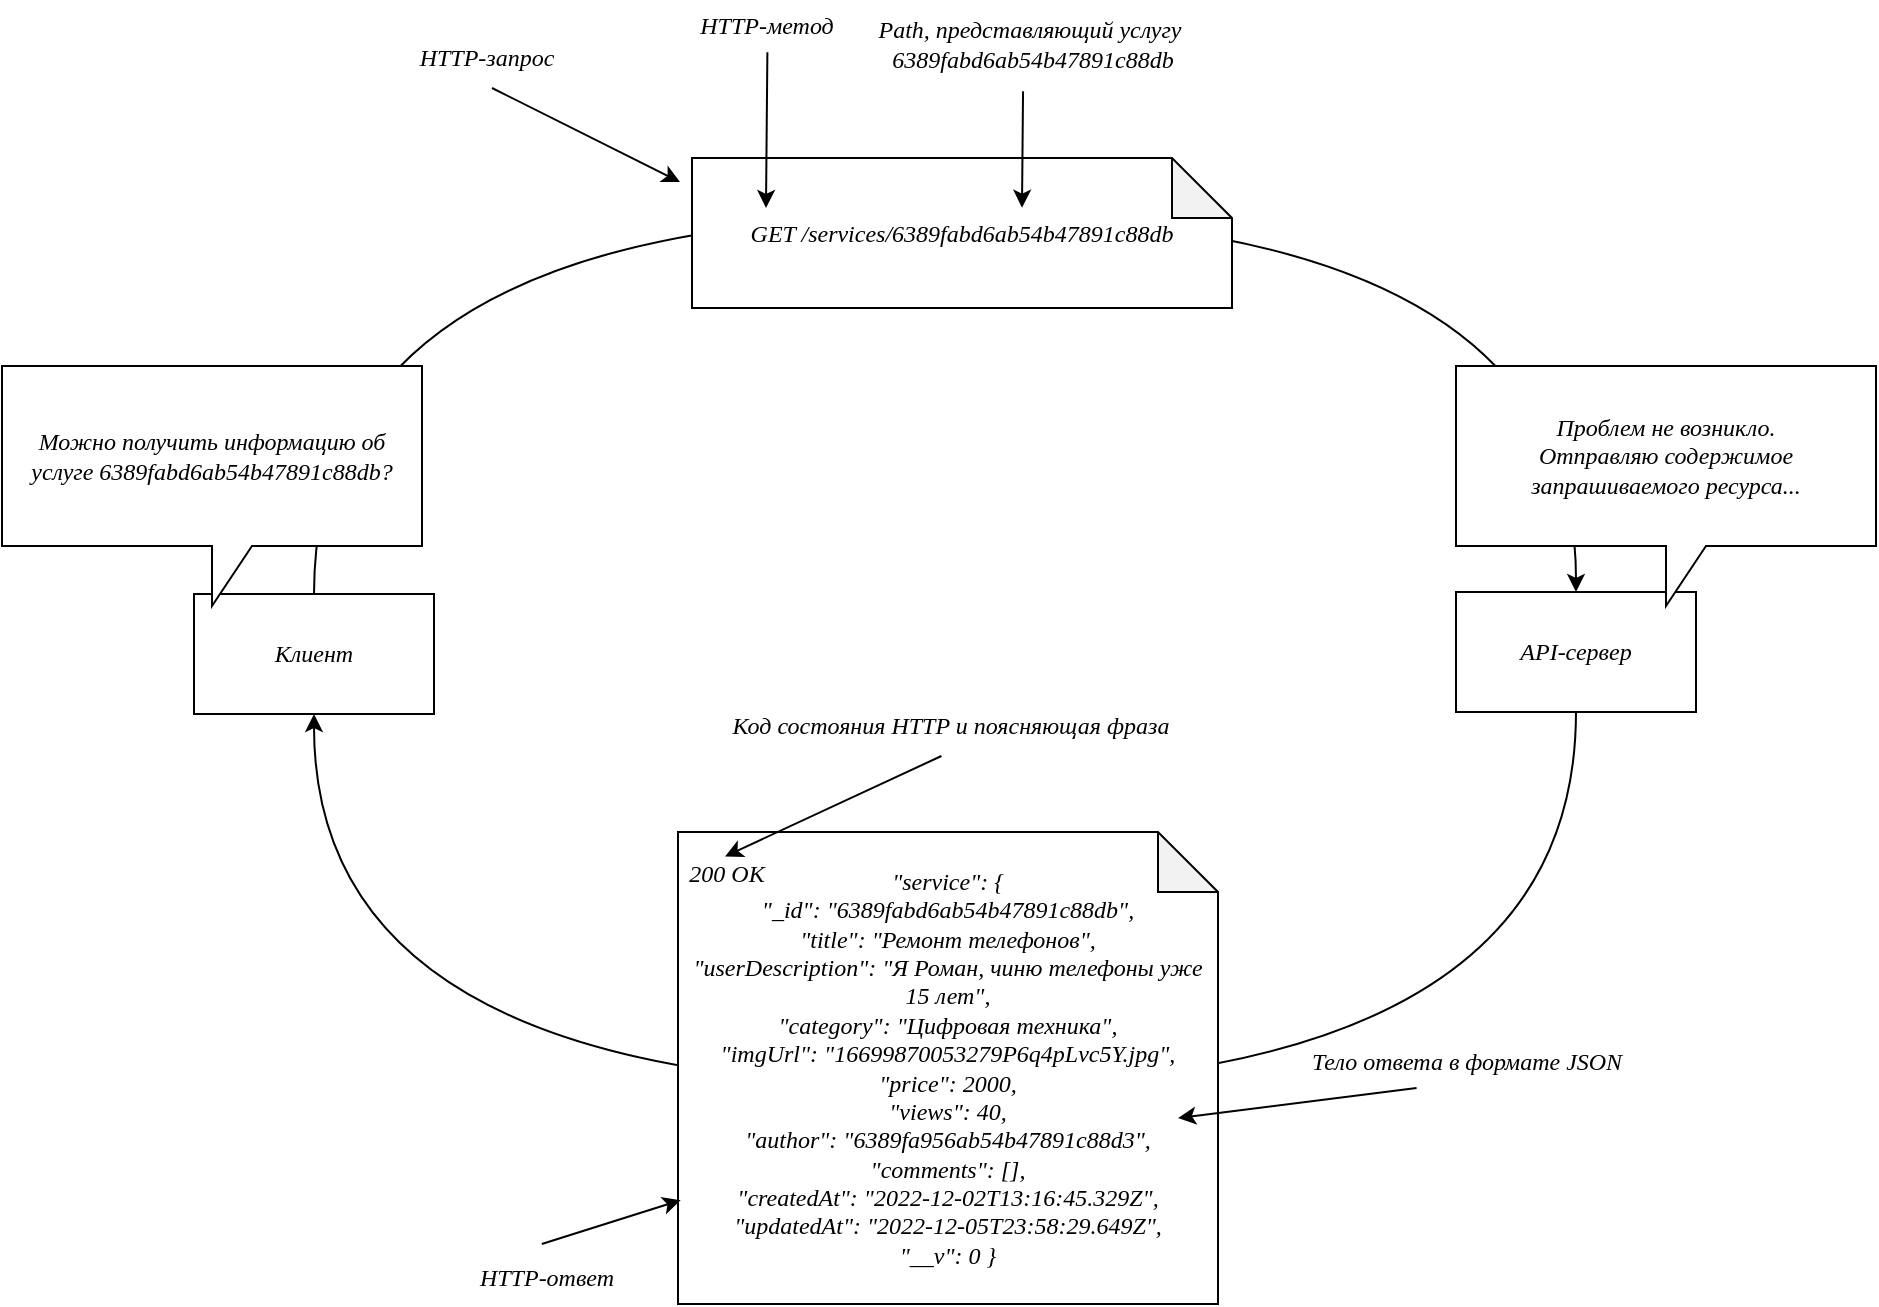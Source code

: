 <mxfile version="21.2.1" type="github">
  <diagram name="Страница 1" id="OEq_fK_gDckMK1iQfVcr">
    <mxGraphModel dx="1434" dy="796" grid="0" gridSize="10" guides="1" tooltips="1" connect="1" arrows="1" fold="1" page="1" pageScale="1" pageWidth="1169" pageHeight="827" math="0" shadow="0">
      <root>
        <mxCell id="0" />
        <mxCell id="1" parent="0" />
        <mxCell id="K-uSzFAWOv2Kq7Vh8tpK-1" value="" style="endArrow=none;html=1;rounded=0;fontFamily=GOST type A Regular;fontSource=https%3A%2F%2Fwebfonts.pro%2Flight-fonts%2F123-gost_type_a.html;edgeStyle=orthogonalEdgeStyle;curved=1;exitX=0.5;exitY=1;exitDx=0;exitDy=0;entryX=0.5;entryY=1;entryDx=0;entryDy=0;startArrow=classic;startFill=1;fontStyle=2" parent="1" source="K-uSzFAWOv2Kq7Vh8tpK-4" target="K-uSzFAWOv2Kq7Vh8tpK-5" edge="1">
          <mxGeometry width="50" height="50" relative="1" as="geometry">
            <mxPoint x="294" y="585" as="sourcePoint" />
            <mxPoint x="344" y="535" as="targetPoint" />
            <Array as="points">
              <mxPoint x="272" y="631" />
              <mxPoint x="903" y="631" />
            </Array>
          </mxGeometry>
        </mxCell>
        <mxCell id="K-uSzFAWOv2Kq7Vh8tpK-2" value="" style="endArrow=none;html=1;rounded=0;fontFamily=GOST type A Regular;fontSource=https%3A%2F%2Fwebfonts.pro%2Flight-fonts%2F123-gost_type_a.html;edgeStyle=orthogonalEdgeStyle;curved=1;exitX=0.5;exitY=0;exitDx=0;exitDy=0;entryX=0.5;entryY=0;entryDx=0;entryDy=0;startArrow=classic;startFill=1;fontStyle=2" parent="1" source="K-uSzFAWOv2Kq7Vh8tpK-5" target="K-uSzFAWOv2Kq7Vh8tpK-4" edge="1">
          <mxGeometry width="50" height="50" relative="1" as="geometry">
            <mxPoint x="282" y="455" as="sourcePoint" />
            <mxPoint x="464" y="632" as="targetPoint" />
            <Array as="points">
              <mxPoint x="903" y="196" />
              <mxPoint x="272" y="196" />
            </Array>
          </mxGeometry>
        </mxCell>
        <mxCell id="K-uSzFAWOv2Kq7Vh8tpK-3" value="&lt;div&gt;&quot;service&quot;: {&lt;/div&gt;&lt;div&gt;&lt;span style=&quot;&quot;&gt;  &lt;/span&gt;&quot;_id&quot;: &quot;6389fabd6ab54b47891c88db&quot;,&lt;/div&gt;&lt;div&gt;&quot;title&quot;: &quot;Ремонт телефонов&quot;,&lt;br&gt;&lt;/div&gt;&lt;div&gt;&lt;span style=&quot;background-color: initial;&quot;&gt;&quot;userDescription&quot;: &quot;Я Роман, чиню телефоны уже 15 лет&quot;,&lt;/span&gt;&lt;/div&gt;&lt;div&gt;&quot;category&quot;: &quot;Цифровая техника&quot;,&lt;span style=&quot;background-color: initial;&quot;&gt;&lt;br&gt;&lt;/span&gt;&lt;/div&gt;&lt;div&gt;&lt;span style=&quot;&quot;&gt;  &lt;/span&gt;&quot;imgUrl&quot;: &quot;16699870053279P6q4pLvc5Y.jpg&quot;,&lt;/div&gt;&lt;div&gt;&lt;span style=&quot;&quot;&gt;  &lt;/span&gt;&quot;price&quot;: 2000,&lt;/div&gt;&lt;div&gt;&lt;span style=&quot;&quot;&gt;  &lt;/span&gt;&quot;views&quot;: 40,&lt;/div&gt;&lt;div&gt;&lt;span style=&quot;&quot;&gt;  &lt;/span&gt;&quot;author&quot;: &quot;6389fa956ab54b47891c88d3&quot;,&lt;/div&gt;&lt;div&gt;&lt;span style=&quot;&quot;&gt;  &lt;/span&gt;&quot;comments&quot;: [],&lt;/div&gt;&lt;div&gt;&lt;span style=&quot;&quot;&gt;  &lt;/span&gt;&quot;createdAt&quot;: &quot;2022-12-02T13:16:45.329Z&quot;,&lt;/div&gt;&lt;div&gt;&lt;span style=&quot;&quot;&gt;  &lt;/span&gt;&quot;updatedAt&quot;: &quot;2022-12-05T23:58:29.649Z&quot;,&lt;/div&gt;&lt;div&gt;&lt;span style=&quot;&quot;&gt;  &lt;/span&gt;&quot;__v&quot;: 0&lt;span style=&quot;background-color: initial;&quot;&gt;&amp;nbsp;&lt;/span&gt;&lt;span style=&quot;background-color: initial;&quot;&gt;}&lt;/span&gt;&lt;/div&gt;" style="shape=note;whiteSpace=wrap;html=1;backgroundOutline=1;darkOpacity=0.05;fontFamily=GOST type A Regular;fontSource=https%3A%2F%2Fwebfonts.pro%2Flight-fonts%2F123-gost_type_a.html;fontStyle=2" parent="1" vertex="1">
          <mxGeometry x="454" y="504" width="270" height="236" as="geometry" />
        </mxCell>
        <mxCell id="K-uSzFAWOv2Kq7Vh8tpK-4" value="Клиент" style="rounded=0;whiteSpace=wrap;html=1;fontFamily=GOST type A Regular;fontSource=https%3A%2F%2Fwebfonts.pro%2Flight-fonts%2F123-gost_type_a.html;fontStyle=2" parent="1" vertex="1">
          <mxGeometry x="212" y="385" width="120" height="60" as="geometry" />
        </mxCell>
        <mxCell id="K-uSzFAWOv2Kq7Vh8tpK-5" value="API-сервер" style="rounded=0;whiteSpace=wrap;html=1;fontFamily=GOST type A Regular;fontSource=https%3A%2F%2Fwebfonts.pro%2Flight-fonts%2F123-gost_type_a.html;fontStyle=2" parent="1" vertex="1">
          <mxGeometry x="843" y="384" width="120" height="60" as="geometry" />
        </mxCell>
        <mxCell id="K-uSzFAWOv2Kq7Vh8tpK-6" value="Можно получить информацию об услуге&amp;nbsp;6389fabd6ab54b47891c88db?" style="shape=callout;whiteSpace=wrap;html=1;perimeter=calloutPerimeter;fontFamily=GOST type A Regular;fontSource=https%3A%2F%2Fwebfonts.pro%2Flight-fonts%2F123-gost_type_a.html;fontStyle=2" parent="1" vertex="1">
          <mxGeometry x="116" y="271" width="210" height="120" as="geometry" />
        </mxCell>
        <mxCell id="K-uSzFAWOv2Kq7Vh8tpK-7" value="Проблем не возникло.&lt;br&gt;Отправляю содержимое запрашиваемого ресурса..." style="shape=callout;whiteSpace=wrap;html=1;perimeter=calloutPerimeter;fontFamily=GOST type A Regular;fontSource=https%3A%2F%2Fwebfonts.pro%2Flight-fonts%2F123-gost_type_a.html;fontStyle=2" parent="1" vertex="1">
          <mxGeometry x="843" y="271" width="210" height="120" as="geometry" />
        </mxCell>
        <mxCell id="K-uSzFAWOv2Kq7Vh8tpK-8" value="200 OK" style="text;html=1;align=center;verticalAlign=middle;resizable=0;points=[];autosize=1;strokeColor=none;fillColor=none;fontFamily=GOST type A Regular;fontSource=https%3A%2F%2Fwebfonts.pro%2Flight-fonts%2F123-gost_type_a.html;fontStyle=2" parent="1" vertex="1">
          <mxGeometry x="450" y="512" width="56" height="26" as="geometry" />
        </mxCell>
        <mxCell id="K-uSzFAWOv2Kq7Vh8tpK-9" value="GET /services/6389fabd6ab54b47891c88db" style="shape=note;whiteSpace=wrap;html=1;backgroundOutline=1;darkOpacity=0.05;fontFamily=GOST type A Regular;fontSource=https%3A%2F%2Fwebfonts.pro%2Flight-fonts%2F123-gost_type_a.html;fontStyle=2" parent="1" vertex="1">
          <mxGeometry x="461" y="167" width="270" height="75" as="geometry" />
        </mxCell>
        <mxCell id="K-uSzFAWOv2Kq7Vh8tpK-10" value="" style="endArrow=classic;html=1;rounded=0;fontFamily=GOST type A Regular;fontSource=https%3A%2F%2Fwebfonts.pro%2Flight-fonts%2F123-gost_type_a.html;fontStyle=2" parent="1" edge="1">
          <mxGeometry width="50" height="50" relative="1" as="geometry">
            <mxPoint x="361" y="132" as="sourcePoint" />
            <mxPoint x="455" y="179" as="targetPoint" />
          </mxGeometry>
        </mxCell>
        <mxCell id="K-uSzFAWOv2Kq7Vh8tpK-11" value="HTTP-запрос" style="text;html=1;align=center;verticalAlign=middle;resizable=0;points=[];autosize=1;strokeColor=none;fillColor=none;fontFamily=GOST type A Regular;fontStyle=2;fontSource=https%3A%2F%2Fwebfonts.pro%2Flight-fonts%2F123-gost_type_a.html;" parent="1" vertex="1">
          <mxGeometry x="315" y="104" width="85" height="26" as="geometry" />
        </mxCell>
        <mxCell id="K-uSzFAWOv2Kq7Vh8tpK-12" value="HTTP-метод" style="text;html=1;align=center;verticalAlign=middle;resizable=0;points=[];autosize=1;strokeColor=none;fillColor=none;fontFamily=GOST type A Regular;fontStyle=2;fontSource=https%3A%2F%2Fwebfonts.pro%2Flight-fonts%2F123-gost_type_a.html;" parent="1" vertex="1">
          <mxGeometry x="455" y="88" width="85" height="26" as="geometry" />
        </mxCell>
        <mxCell id="K-uSzFAWOv2Kq7Vh8tpK-13" value="Path, представляющий услугу&amp;nbsp;&lt;br&gt;&lt;span style=&quot;&quot;&gt;6389fabd6ab54b47891c88db&lt;/span&gt;" style="text;html=1;align=center;verticalAlign=middle;resizable=0;points=[];autosize=1;strokeColor=none;fillColor=none;fontFamily=GOST type A Regular;fontStyle=2;fontSource=https%3A%2F%2Fwebfonts.pro%2Flight-fonts%2F123-gost_type_a.html;" parent="1" vertex="1">
          <mxGeometry x="544" y="89" width="173" height="41" as="geometry" />
        </mxCell>
        <mxCell id="K-uSzFAWOv2Kq7Vh8tpK-14" value="HTTP-ответ" style="text;html=1;align=center;verticalAlign=middle;resizable=0;points=[];autosize=1;strokeColor=none;fillColor=none;fontFamily=GOST type A Regular;fontStyle=2;fontSource=https%3A%2F%2Fwebfonts.pro%2Flight-fonts%2F123-gost_type_a.html;" parent="1" vertex="1">
          <mxGeometry x="345" y="714" width="85" height="26" as="geometry" />
        </mxCell>
        <mxCell id="K-uSzFAWOv2Kq7Vh8tpK-15" value="Тело ответа в формате JSON" style="text;html=1;align=center;verticalAlign=middle;resizable=0;points=[];autosize=1;strokeColor=none;fillColor=none;fontFamily=GOST type A Regular;fontStyle=2;fontSource=https%3A%2F%2Fwebfonts.pro%2Flight-fonts%2F123-gost_type_a.html;" parent="1" vertex="1">
          <mxGeometry x="761" y="606" width="173" height="26" as="geometry" />
        </mxCell>
        <mxCell id="K-uSzFAWOv2Kq7Vh8tpK-16" value="Код состояния HTTP и поясняющая фраза" style="text;html=1;align=center;verticalAlign=middle;resizable=0;points=[];autosize=1;strokeColor=none;fillColor=none;fontFamily=GOST type A Regular;fontStyle=2;fontSource=https%3A%2F%2Fwebfonts.pro%2Flight-fonts%2F123-gost_type_a.html;" parent="1" vertex="1">
          <mxGeometry x="471.5" y="438" width="236" height="26" as="geometry" />
        </mxCell>
        <mxCell id="K-uSzFAWOv2Kq7Vh8tpK-17" value="" style="endArrow=classic;html=1;rounded=0;fontFamily=GOST type A Regular;fontSource=https%3A%2F%2Fwebfonts.pro%2Flight-fonts%2F123-gost_type_a.html;exitX=0.514;exitY=1.005;exitDx=0;exitDy=0;exitPerimeter=0;fontStyle=2" parent="1" source="K-uSzFAWOv2Kq7Vh8tpK-12" edge="1">
          <mxGeometry width="50" height="50" relative="1" as="geometry">
            <mxPoint x="404" y="145" as="sourcePoint" />
            <mxPoint x="498" y="192" as="targetPoint" />
          </mxGeometry>
        </mxCell>
        <mxCell id="K-uSzFAWOv2Kq7Vh8tpK-18" value="" style="endArrow=classic;html=1;rounded=0;fontFamily=GOST type A Regular;fontSource=https%3A%2F%2Fwebfonts.pro%2Flight-fonts%2F123-gost_type_a.html;exitX=0.477;exitY=1.089;exitDx=0;exitDy=0;exitPerimeter=0;fontStyle=2" parent="1" source="K-uSzFAWOv2Kq7Vh8tpK-13" edge="1">
          <mxGeometry width="50" height="50" relative="1" as="geometry">
            <mxPoint x="629" y="122" as="sourcePoint" />
            <mxPoint x="626.0" y="191.87" as="targetPoint" />
          </mxGeometry>
        </mxCell>
        <mxCell id="K-uSzFAWOv2Kq7Vh8tpK-19" value="" style="endArrow=classic;html=1;rounded=0;fontFamily=GOST type A Regular;fontSource=https%3A%2F%2Fwebfonts.pro%2Flight-fonts%2F123-gost_type_a.html;exitX=0.36;exitY=1;exitDx=0;exitDy=0;exitPerimeter=0;fontStyle=2" parent="1" source="K-uSzFAWOv2Kq7Vh8tpK-15" edge="1">
          <mxGeometry width="50" height="50" relative="1" as="geometry">
            <mxPoint x="797" y="637" as="sourcePoint" />
            <mxPoint x="704" y="647" as="targetPoint" />
          </mxGeometry>
        </mxCell>
        <mxCell id="K-uSzFAWOv2Kq7Vh8tpK-20" value="" style="endArrow=classic;html=1;rounded=0;fontFamily=GOST type A Regular;fontSource=https%3A%2F%2Fwebfonts.pro%2Flight-fonts%2F123-gost_type_a.html;exitX=0.481;exitY=-0.154;exitDx=0;exitDy=0;exitPerimeter=0;entryX=0.005;entryY=0.78;entryDx=0;entryDy=0;entryPerimeter=0;fontStyle=2" parent="1" source="K-uSzFAWOv2Kq7Vh8tpK-14" target="K-uSzFAWOv2Kq7Vh8tpK-3" edge="1">
          <mxGeometry width="50" height="50" relative="1" as="geometry">
            <mxPoint x="432.508" y="703" as="sourcePoint" />
            <mxPoint x="442" y="688" as="targetPoint" />
          </mxGeometry>
        </mxCell>
        <mxCell id="K-uSzFAWOv2Kq7Vh8tpK-21" value="" style="endArrow=classic;html=1;rounded=0;fontFamily=GOST type A Regular;fontSource=https%3A%2F%2Fwebfonts.pro%2Flight-fonts%2F123-gost_type_a.html;exitX=0.484;exitY=1.077;exitDx=0;exitDy=0;exitPerimeter=0;fontStyle=2" parent="1" source="K-uSzFAWOv2Kq7Vh8tpK-16" edge="1">
          <mxGeometry width="50" height="50" relative="1" as="geometry">
            <mxPoint x="478.021" y="457.999" as="sourcePoint" />
            <mxPoint x="477.5" y="516.22" as="targetPoint" />
          </mxGeometry>
        </mxCell>
      </root>
    </mxGraphModel>
  </diagram>
</mxfile>
